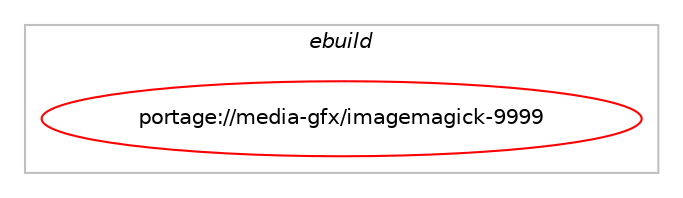 digraph prolog {

# *************
# Graph options
# *************

newrank=true;
concentrate=true;
compound=true;
graph [rankdir=LR,fontname=Helvetica,fontsize=10,ranksep=1.5];#, ranksep=2.5, nodesep=0.2];
edge  [arrowhead=vee];
node  [fontname=Helvetica,fontsize=10];

# **********
# The ebuild
# **********

subgraph cluster_leftcol {
color=gray;
label=<<i>ebuild</i>>;
id [label="portage://media-gfx/imagemagick-9999", color=red, width=4, href="../media-gfx/imagemagick-9999.svg"];
}

# ****************
# The dependencies
# ****************

subgraph cluster_midcol {
color=gray;
label=<<i>dependencies</i>>;
subgraph cluster_compile {
fillcolor="#eeeeee";
style=filled;
label=<<i>compile</i>>;
# *** BEGIN UNKNOWN DEPENDENCY TYPE (TODO) ***
# id -> equal(use_conditional_group(positive,X,portage://media-gfx/imagemagick-9999,[package_dependency(portage://media-gfx/imagemagick-9999,install,no,x11-base,xorg-proto,none,[,,],[],[])]))
# *** END UNKNOWN DEPENDENCY TYPE (TODO) ***

# *** BEGIN UNKNOWN DEPENDENCY TYPE (TODO) ***
# id -> equal(use_conditional_group(positive,X,portage://media-gfx/imagemagick-9999,[package_dependency(portage://media-gfx/imagemagick-9999,install,no,x11-libs,libICE,none,[,,],[],[]),package_dependency(portage://media-gfx/imagemagick-9999,install,no,x11-libs,libSM,none,[,,],[],[]),package_dependency(portage://media-gfx/imagemagick-9999,install,no,x11-libs,libXext,none,[,,],[],[]),package_dependency(portage://media-gfx/imagemagick-9999,install,no,x11-libs,libXt,none,[,,],[],[])]))
# *** END UNKNOWN DEPENDENCY TYPE (TODO) ***

# *** BEGIN UNKNOWN DEPENDENCY TYPE (TODO) ***
# id -> equal(use_conditional_group(positive,bzip2,portage://media-gfx/imagemagick-9999,[package_dependency(portage://media-gfx/imagemagick-9999,install,no,app-arch,bzip2,none,[,,],[],[])]))
# *** END UNKNOWN DEPENDENCY TYPE (TODO) ***

# *** BEGIN UNKNOWN DEPENDENCY TYPE (TODO) ***
# id -> equal(use_conditional_group(positive,corefonts,portage://media-gfx/imagemagick-9999,[package_dependency(portage://media-gfx/imagemagick-9999,install,no,media-fonts,corefonts,none,[,,],[],[])]))
# *** END UNKNOWN DEPENDENCY TYPE (TODO) ***

# *** BEGIN UNKNOWN DEPENDENCY TYPE (TODO) ***
# id -> equal(use_conditional_group(positive,djvu,portage://media-gfx/imagemagick-9999,[package_dependency(portage://media-gfx/imagemagick-9999,install,no,app-text,djvu,none,[,,],[],[])]))
# *** END UNKNOWN DEPENDENCY TYPE (TODO) ***

# *** BEGIN UNKNOWN DEPENDENCY TYPE (TODO) ***
# id -> equal(use_conditional_group(positive,fftw,portage://media-gfx/imagemagick-9999,[package_dependency(portage://media-gfx/imagemagick-9999,install,no,sci-libs,fftw,none,[,,],[slot(3.0)],[])]))
# *** END UNKNOWN DEPENDENCY TYPE (TODO) ***

# *** BEGIN UNKNOWN DEPENDENCY TYPE (TODO) ***
# id -> equal(use_conditional_group(positive,fontconfig,portage://media-gfx/imagemagick-9999,[package_dependency(portage://media-gfx/imagemagick-9999,install,no,media-libs,fontconfig,none,[,,],[],[])]))
# *** END UNKNOWN DEPENDENCY TYPE (TODO) ***

# *** BEGIN UNKNOWN DEPENDENCY TYPE (TODO) ***
# id -> equal(use_conditional_group(positive,fpx,portage://media-gfx/imagemagick-9999,[package_dependency(portage://media-gfx/imagemagick-9999,install,no,media-libs,libfpx,greaterequal,[1.3.0,,-r1,1.3.0-r1],[],[])]))
# *** END UNKNOWN DEPENDENCY TYPE (TODO) ***

# *** BEGIN UNKNOWN DEPENDENCY TYPE (TODO) ***
# id -> equal(use_conditional_group(positive,graphviz,portage://media-gfx/imagemagick-9999,[package_dependency(portage://media-gfx/imagemagick-9999,install,no,media-gfx,graphviz,none,[,,],[],[])]))
# *** END UNKNOWN DEPENDENCY TYPE (TODO) ***

# *** BEGIN UNKNOWN DEPENDENCY TYPE (TODO) ***
# id -> equal(use_conditional_group(positive,heif,portage://media-gfx/imagemagick-9999,[package_dependency(portage://media-gfx/imagemagick-9999,install,no,media-libs,libheif,none,[,,],any_same_slot,[use(enable(x265),none)])]))
# *** END UNKNOWN DEPENDENCY TYPE (TODO) ***

# *** BEGIN UNKNOWN DEPENDENCY TYPE (TODO) ***
# id -> equal(use_conditional_group(positive,jbig,portage://media-gfx/imagemagick-9999,[package_dependency(portage://media-gfx/imagemagick-9999,install,no,media-libs,jbigkit,greaterequal,[2,,,2],any_same_slot,[])]))
# *** END UNKNOWN DEPENDENCY TYPE (TODO) ***

# *** BEGIN UNKNOWN DEPENDENCY TYPE (TODO) ***
# id -> equal(use_conditional_group(positive,jpeg,portage://media-gfx/imagemagick-9999,[package_dependency(portage://media-gfx/imagemagick-9999,install,no,media-libs,libjpeg-turbo,none,[,,],any_same_slot,[])]))
# *** END UNKNOWN DEPENDENCY TYPE (TODO) ***

# *** BEGIN UNKNOWN DEPENDENCY TYPE (TODO) ***
# id -> equal(use_conditional_group(positive,jpeg2k,portage://media-gfx/imagemagick-9999,[package_dependency(portage://media-gfx/imagemagick-9999,install,no,media-libs,openjpeg,greaterequal,[2.1.0,,,2.1.0],[slot(2)],[])]))
# *** END UNKNOWN DEPENDENCY TYPE (TODO) ***

# *** BEGIN UNKNOWN DEPENDENCY TYPE (TODO) ***
# id -> equal(use_conditional_group(positive,jpegxl,portage://media-gfx/imagemagick-9999,[package_dependency(portage://media-gfx/imagemagick-9999,install,no,media-libs,libjxl,greaterequal,[0.6,,,0.6],any_same_slot,[])]))
# *** END UNKNOWN DEPENDENCY TYPE (TODO) ***

# *** BEGIN UNKNOWN DEPENDENCY TYPE (TODO) ***
# id -> equal(use_conditional_group(positive,lcms,portage://media-gfx/imagemagick-9999,[package_dependency(portage://media-gfx/imagemagick-9999,install,no,media-libs,lcms,none,[,,],[slot(2),equal],[])]))
# *** END UNKNOWN DEPENDENCY TYPE (TODO) ***

# *** BEGIN UNKNOWN DEPENDENCY TYPE (TODO) ***
# id -> equal(use_conditional_group(positive,lqr,portage://media-gfx/imagemagick-9999,[package_dependency(portage://media-gfx/imagemagick-9999,install,no,media-libs,liblqr,none,[,,],[],[])]))
# *** END UNKNOWN DEPENDENCY TYPE (TODO) ***

# *** BEGIN UNKNOWN DEPENDENCY TYPE (TODO) ***
# id -> equal(use_conditional_group(positive,lzma,portage://media-gfx/imagemagick-9999,[package_dependency(portage://media-gfx/imagemagick-9999,install,no,app-arch,xz-utils,none,[,,],[],[])]))
# *** END UNKNOWN DEPENDENCY TYPE (TODO) ***

# *** BEGIN UNKNOWN DEPENDENCY TYPE (TODO) ***
# id -> equal(use_conditional_group(positive,opencl,portage://media-gfx/imagemagick-9999,[package_dependency(portage://media-gfx/imagemagick-9999,install,no,virtual,opencl,none,[,,],[],[])]))
# *** END UNKNOWN DEPENDENCY TYPE (TODO) ***

# *** BEGIN UNKNOWN DEPENDENCY TYPE (TODO) ***
# id -> equal(use_conditional_group(positive,openexr,portage://media-gfx/imagemagick-9999,[package_dependency(portage://media-gfx/imagemagick-9999,install,no,media-libs,openexr,none,[,,],[slot(0),equal],[])]))
# *** END UNKNOWN DEPENDENCY TYPE (TODO) ***

# *** BEGIN UNKNOWN DEPENDENCY TYPE (TODO) ***
# id -> equal(use_conditional_group(positive,pango,portage://media-gfx/imagemagick-9999,[package_dependency(portage://media-gfx/imagemagick-9999,install,no,x11-libs,pango,none,[,,],[],[])]))
# *** END UNKNOWN DEPENDENCY TYPE (TODO) ***

# *** BEGIN UNKNOWN DEPENDENCY TYPE (TODO) ***
# id -> equal(use_conditional_group(positive,perl,portage://media-gfx/imagemagick-9999,[package_dependency(portage://media-gfx/imagemagick-9999,install,no,dev-lang,perl,greaterequal,[5.8.8,,,5.8.8],any_same_slot,[])]))
# *** END UNKNOWN DEPENDENCY TYPE (TODO) ***

# *** BEGIN UNKNOWN DEPENDENCY TYPE (TODO) ***
# id -> equal(use_conditional_group(positive,png,portage://media-gfx/imagemagick-9999,[package_dependency(portage://media-gfx/imagemagick-9999,install,no,media-libs,libpng,none,[,,],any_same_slot,[])]))
# *** END UNKNOWN DEPENDENCY TYPE (TODO) ***

# *** BEGIN UNKNOWN DEPENDENCY TYPE (TODO) ***
# id -> equal(use_conditional_group(positive,postscript,portage://media-gfx/imagemagick-9999,[package_dependency(portage://media-gfx/imagemagick-9999,install,no,app-text,ghostscript-gpl,none,[,,],any_same_slot,[])]))
# *** END UNKNOWN DEPENDENCY TYPE (TODO) ***

# *** BEGIN UNKNOWN DEPENDENCY TYPE (TODO) ***
# id -> equal(use_conditional_group(positive,raw,portage://media-gfx/imagemagick-9999,[package_dependency(portage://media-gfx/imagemagick-9999,install,no,media-libs,libraw,none,[,,],any_same_slot,[])]))
# *** END UNKNOWN DEPENDENCY TYPE (TODO) ***

# *** BEGIN UNKNOWN DEPENDENCY TYPE (TODO) ***
# id -> equal(use_conditional_group(positive,svg,portage://media-gfx/imagemagick-9999,[package_dependency(portage://media-gfx/imagemagick-9999,install,no,gnome-base,librsvg,none,[,,],[],[]),package_dependency(portage://media-gfx/imagemagick-9999,install,no,media-gfx,potrace,none,[,,],[],[])]))
# *** END UNKNOWN DEPENDENCY TYPE (TODO) ***

# *** BEGIN UNKNOWN DEPENDENCY TYPE (TODO) ***
# id -> equal(use_conditional_group(positive,tiff,portage://media-gfx/imagemagick-9999,[package_dependency(portage://media-gfx/imagemagick-9999,install,no,media-libs,tiff,none,[,,],any_same_slot,[])]))
# *** END UNKNOWN DEPENDENCY TYPE (TODO) ***

# *** BEGIN UNKNOWN DEPENDENCY TYPE (TODO) ***
# id -> equal(use_conditional_group(positive,truetype,portage://media-gfx/imagemagick-9999,[package_dependency(portage://media-gfx/imagemagick-9999,install,no,media-fonts,urw-fonts,none,[,,],[],[]),package_dependency(portage://media-gfx/imagemagick-9999,install,no,media-libs,freetype,greaterequal,[2,,,2],[],[])]))
# *** END UNKNOWN DEPENDENCY TYPE (TODO) ***

# *** BEGIN UNKNOWN DEPENDENCY TYPE (TODO) ***
# id -> equal(use_conditional_group(positive,webp,portage://media-gfx/imagemagick-9999,[package_dependency(portage://media-gfx/imagemagick-9999,install,no,media-libs,libwebp,none,[,,],any_same_slot,[])]))
# *** END UNKNOWN DEPENDENCY TYPE (TODO) ***

# *** BEGIN UNKNOWN DEPENDENCY TYPE (TODO) ***
# id -> equal(use_conditional_group(positive,wmf,portage://media-gfx/imagemagick-9999,[package_dependency(portage://media-gfx/imagemagick-9999,install,no,media-libs,libwmf,none,[,,],[],[])]))
# *** END UNKNOWN DEPENDENCY TYPE (TODO) ***

# *** BEGIN UNKNOWN DEPENDENCY TYPE (TODO) ***
# id -> equal(use_conditional_group(positive,xml,portage://media-gfx/imagemagick-9999,[package_dependency(portage://media-gfx/imagemagick-9999,install,no,dev-libs,libxml2,none,[,,],[],[])]))
# *** END UNKNOWN DEPENDENCY TYPE (TODO) ***

# *** BEGIN UNKNOWN DEPENDENCY TYPE (TODO) ***
# id -> equal(use_conditional_group(positive,zip,portage://media-gfx/imagemagick-9999,[package_dependency(portage://media-gfx/imagemagick-9999,install,no,dev-libs,libzip,none,[,,],any_same_slot,[])]))
# *** END UNKNOWN DEPENDENCY TYPE (TODO) ***

# *** BEGIN UNKNOWN DEPENDENCY TYPE (TODO) ***
# id -> equal(use_conditional_group(positive,zlib,portage://media-gfx/imagemagick-9999,[package_dependency(portage://media-gfx/imagemagick-9999,install,no,sys-libs,zlib,none,[,,],any_same_slot,[])]))
# *** END UNKNOWN DEPENDENCY TYPE (TODO) ***

# *** BEGIN UNKNOWN DEPENDENCY TYPE (TODO) ***
# id -> equal(package_dependency(portage://media-gfx/imagemagick-9999,install,no,dev-libs,libltdl,none,[,,],[],[]))
# *** END UNKNOWN DEPENDENCY TYPE (TODO) ***

# *** BEGIN UNKNOWN DEPENDENCY TYPE (TODO) ***
# id -> equal(package_dependency(portage://media-gfx/imagemagick-9999,install,weak,media-gfx,graphicsmagick,none,[,,],[],[use(enable(imagemagick),none)]))
# *** END UNKNOWN DEPENDENCY TYPE (TODO) ***

}
subgraph cluster_compileandrun {
fillcolor="#eeeeee";
style=filled;
label=<<i>compile and run</i>>;
}
subgraph cluster_run {
fillcolor="#eeeeee";
style=filled;
label=<<i>run</i>>;
# *** BEGIN UNKNOWN DEPENDENCY TYPE (TODO) ***
# id -> equal(use_conditional_group(positive,X,portage://media-gfx/imagemagick-9999,[package_dependency(portage://media-gfx/imagemagick-9999,run,no,x11-libs,libICE,none,[,,],[],[]),package_dependency(portage://media-gfx/imagemagick-9999,run,no,x11-libs,libSM,none,[,,],[],[]),package_dependency(portage://media-gfx/imagemagick-9999,run,no,x11-libs,libXext,none,[,,],[],[]),package_dependency(portage://media-gfx/imagemagick-9999,run,no,x11-libs,libXt,none,[,,],[],[])]))
# *** END UNKNOWN DEPENDENCY TYPE (TODO) ***

# *** BEGIN UNKNOWN DEPENDENCY TYPE (TODO) ***
# id -> equal(use_conditional_group(positive,bzip2,portage://media-gfx/imagemagick-9999,[package_dependency(portage://media-gfx/imagemagick-9999,run,no,app-arch,bzip2,none,[,,],[],[])]))
# *** END UNKNOWN DEPENDENCY TYPE (TODO) ***

# *** BEGIN UNKNOWN DEPENDENCY TYPE (TODO) ***
# id -> equal(use_conditional_group(positive,corefonts,portage://media-gfx/imagemagick-9999,[package_dependency(portage://media-gfx/imagemagick-9999,run,no,media-fonts,corefonts,none,[,,],[],[])]))
# *** END UNKNOWN DEPENDENCY TYPE (TODO) ***

# *** BEGIN UNKNOWN DEPENDENCY TYPE (TODO) ***
# id -> equal(use_conditional_group(positive,djvu,portage://media-gfx/imagemagick-9999,[package_dependency(portage://media-gfx/imagemagick-9999,run,no,app-text,djvu,none,[,,],[],[])]))
# *** END UNKNOWN DEPENDENCY TYPE (TODO) ***

# *** BEGIN UNKNOWN DEPENDENCY TYPE (TODO) ***
# id -> equal(use_conditional_group(positive,fftw,portage://media-gfx/imagemagick-9999,[package_dependency(portage://media-gfx/imagemagick-9999,run,no,sci-libs,fftw,none,[,,],[slot(3.0)],[])]))
# *** END UNKNOWN DEPENDENCY TYPE (TODO) ***

# *** BEGIN UNKNOWN DEPENDENCY TYPE (TODO) ***
# id -> equal(use_conditional_group(positive,fontconfig,portage://media-gfx/imagemagick-9999,[package_dependency(portage://media-gfx/imagemagick-9999,run,no,media-libs,fontconfig,none,[,,],[],[])]))
# *** END UNKNOWN DEPENDENCY TYPE (TODO) ***

# *** BEGIN UNKNOWN DEPENDENCY TYPE (TODO) ***
# id -> equal(use_conditional_group(positive,fpx,portage://media-gfx/imagemagick-9999,[package_dependency(portage://media-gfx/imagemagick-9999,run,no,media-libs,libfpx,greaterequal,[1.3.0,,-r1,1.3.0-r1],[],[])]))
# *** END UNKNOWN DEPENDENCY TYPE (TODO) ***

# *** BEGIN UNKNOWN DEPENDENCY TYPE (TODO) ***
# id -> equal(use_conditional_group(positive,graphviz,portage://media-gfx/imagemagick-9999,[package_dependency(portage://media-gfx/imagemagick-9999,run,no,media-gfx,graphviz,none,[,,],[],[])]))
# *** END UNKNOWN DEPENDENCY TYPE (TODO) ***

# *** BEGIN UNKNOWN DEPENDENCY TYPE (TODO) ***
# id -> equal(use_conditional_group(positive,heif,portage://media-gfx/imagemagick-9999,[package_dependency(portage://media-gfx/imagemagick-9999,run,no,media-libs,libheif,none,[,,],any_same_slot,[use(enable(x265),none)])]))
# *** END UNKNOWN DEPENDENCY TYPE (TODO) ***

# *** BEGIN UNKNOWN DEPENDENCY TYPE (TODO) ***
# id -> equal(use_conditional_group(positive,jbig,portage://media-gfx/imagemagick-9999,[package_dependency(portage://media-gfx/imagemagick-9999,run,no,media-libs,jbigkit,greaterequal,[2,,,2],any_same_slot,[])]))
# *** END UNKNOWN DEPENDENCY TYPE (TODO) ***

# *** BEGIN UNKNOWN DEPENDENCY TYPE (TODO) ***
# id -> equal(use_conditional_group(positive,jpeg,portage://media-gfx/imagemagick-9999,[package_dependency(portage://media-gfx/imagemagick-9999,run,no,media-libs,libjpeg-turbo,none,[,,],any_same_slot,[])]))
# *** END UNKNOWN DEPENDENCY TYPE (TODO) ***

# *** BEGIN UNKNOWN DEPENDENCY TYPE (TODO) ***
# id -> equal(use_conditional_group(positive,jpeg2k,portage://media-gfx/imagemagick-9999,[package_dependency(portage://media-gfx/imagemagick-9999,run,no,media-libs,openjpeg,greaterequal,[2.1.0,,,2.1.0],[slot(2)],[])]))
# *** END UNKNOWN DEPENDENCY TYPE (TODO) ***

# *** BEGIN UNKNOWN DEPENDENCY TYPE (TODO) ***
# id -> equal(use_conditional_group(positive,jpegxl,portage://media-gfx/imagemagick-9999,[package_dependency(portage://media-gfx/imagemagick-9999,run,no,media-libs,libjxl,greaterequal,[0.6,,,0.6],any_same_slot,[])]))
# *** END UNKNOWN DEPENDENCY TYPE (TODO) ***

# *** BEGIN UNKNOWN DEPENDENCY TYPE (TODO) ***
# id -> equal(use_conditional_group(positive,lcms,portage://media-gfx/imagemagick-9999,[package_dependency(portage://media-gfx/imagemagick-9999,run,no,media-libs,lcms,none,[,,],[slot(2),equal],[])]))
# *** END UNKNOWN DEPENDENCY TYPE (TODO) ***

# *** BEGIN UNKNOWN DEPENDENCY TYPE (TODO) ***
# id -> equal(use_conditional_group(positive,lqr,portage://media-gfx/imagemagick-9999,[package_dependency(portage://media-gfx/imagemagick-9999,run,no,media-libs,liblqr,none,[,,],[],[])]))
# *** END UNKNOWN DEPENDENCY TYPE (TODO) ***

# *** BEGIN UNKNOWN DEPENDENCY TYPE (TODO) ***
# id -> equal(use_conditional_group(positive,lzma,portage://media-gfx/imagemagick-9999,[package_dependency(portage://media-gfx/imagemagick-9999,run,no,app-arch,xz-utils,none,[,,],[],[])]))
# *** END UNKNOWN DEPENDENCY TYPE (TODO) ***

# *** BEGIN UNKNOWN DEPENDENCY TYPE (TODO) ***
# id -> equal(use_conditional_group(positive,opencl,portage://media-gfx/imagemagick-9999,[package_dependency(portage://media-gfx/imagemagick-9999,run,no,virtual,opencl,none,[,,],[],[])]))
# *** END UNKNOWN DEPENDENCY TYPE (TODO) ***

# *** BEGIN UNKNOWN DEPENDENCY TYPE (TODO) ***
# id -> equal(use_conditional_group(positive,openexr,portage://media-gfx/imagemagick-9999,[package_dependency(portage://media-gfx/imagemagick-9999,run,no,media-libs,openexr,none,[,,],[slot(0),equal],[])]))
# *** END UNKNOWN DEPENDENCY TYPE (TODO) ***

# *** BEGIN UNKNOWN DEPENDENCY TYPE (TODO) ***
# id -> equal(use_conditional_group(positive,pango,portage://media-gfx/imagemagick-9999,[package_dependency(portage://media-gfx/imagemagick-9999,run,no,x11-libs,pango,none,[,,],[],[])]))
# *** END UNKNOWN DEPENDENCY TYPE (TODO) ***

# *** BEGIN UNKNOWN DEPENDENCY TYPE (TODO) ***
# id -> equal(use_conditional_group(positive,perl,portage://media-gfx/imagemagick-9999,[package_dependency(portage://media-gfx/imagemagick-9999,run,no,dev-lang,perl,greaterequal,[5.8.8,,,5.8.8],any_same_slot,[])]))
# *** END UNKNOWN DEPENDENCY TYPE (TODO) ***

# *** BEGIN UNKNOWN DEPENDENCY TYPE (TODO) ***
# id -> equal(use_conditional_group(positive,png,portage://media-gfx/imagemagick-9999,[package_dependency(portage://media-gfx/imagemagick-9999,run,no,media-libs,libpng,none,[,,],any_same_slot,[])]))
# *** END UNKNOWN DEPENDENCY TYPE (TODO) ***

# *** BEGIN UNKNOWN DEPENDENCY TYPE (TODO) ***
# id -> equal(use_conditional_group(positive,postscript,portage://media-gfx/imagemagick-9999,[package_dependency(portage://media-gfx/imagemagick-9999,run,no,app-text,ghostscript-gpl,none,[,,],any_same_slot,[])]))
# *** END UNKNOWN DEPENDENCY TYPE (TODO) ***

# *** BEGIN UNKNOWN DEPENDENCY TYPE (TODO) ***
# id -> equal(use_conditional_group(positive,raw,portage://media-gfx/imagemagick-9999,[package_dependency(portage://media-gfx/imagemagick-9999,run,no,media-libs,libraw,none,[,,],any_same_slot,[])]))
# *** END UNKNOWN DEPENDENCY TYPE (TODO) ***

# *** BEGIN UNKNOWN DEPENDENCY TYPE (TODO) ***
# id -> equal(use_conditional_group(positive,svg,portage://media-gfx/imagemagick-9999,[package_dependency(portage://media-gfx/imagemagick-9999,run,no,gnome-base,librsvg,none,[,,],[],[]),package_dependency(portage://media-gfx/imagemagick-9999,run,no,media-gfx,potrace,none,[,,],[],[])]))
# *** END UNKNOWN DEPENDENCY TYPE (TODO) ***

# *** BEGIN UNKNOWN DEPENDENCY TYPE (TODO) ***
# id -> equal(use_conditional_group(positive,tiff,portage://media-gfx/imagemagick-9999,[package_dependency(portage://media-gfx/imagemagick-9999,run,no,media-libs,tiff,none,[,,],any_same_slot,[])]))
# *** END UNKNOWN DEPENDENCY TYPE (TODO) ***

# *** BEGIN UNKNOWN DEPENDENCY TYPE (TODO) ***
# id -> equal(use_conditional_group(positive,truetype,portage://media-gfx/imagemagick-9999,[package_dependency(portage://media-gfx/imagemagick-9999,run,no,media-fonts,urw-fonts,none,[,,],[],[]),package_dependency(portage://media-gfx/imagemagick-9999,run,no,media-libs,freetype,greaterequal,[2,,,2],[],[])]))
# *** END UNKNOWN DEPENDENCY TYPE (TODO) ***

# *** BEGIN UNKNOWN DEPENDENCY TYPE (TODO) ***
# id -> equal(use_conditional_group(positive,webp,portage://media-gfx/imagemagick-9999,[package_dependency(portage://media-gfx/imagemagick-9999,run,no,media-libs,libwebp,none,[,,],any_same_slot,[])]))
# *** END UNKNOWN DEPENDENCY TYPE (TODO) ***

# *** BEGIN UNKNOWN DEPENDENCY TYPE (TODO) ***
# id -> equal(use_conditional_group(positive,wmf,portage://media-gfx/imagemagick-9999,[package_dependency(portage://media-gfx/imagemagick-9999,run,no,media-libs,libwmf,none,[,,],[],[])]))
# *** END UNKNOWN DEPENDENCY TYPE (TODO) ***

# *** BEGIN UNKNOWN DEPENDENCY TYPE (TODO) ***
# id -> equal(use_conditional_group(positive,xml,portage://media-gfx/imagemagick-9999,[package_dependency(portage://media-gfx/imagemagick-9999,run,no,dev-libs,libxml2,none,[,,],[],[])]))
# *** END UNKNOWN DEPENDENCY TYPE (TODO) ***

# *** BEGIN UNKNOWN DEPENDENCY TYPE (TODO) ***
# id -> equal(use_conditional_group(positive,zip,portage://media-gfx/imagemagick-9999,[package_dependency(portage://media-gfx/imagemagick-9999,run,no,dev-libs,libzip,none,[,,],any_same_slot,[])]))
# *** END UNKNOWN DEPENDENCY TYPE (TODO) ***

# *** BEGIN UNKNOWN DEPENDENCY TYPE (TODO) ***
# id -> equal(use_conditional_group(positive,zlib,portage://media-gfx/imagemagick-9999,[package_dependency(portage://media-gfx/imagemagick-9999,run,no,sys-libs,zlib,none,[,,],any_same_slot,[])]))
# *** END UNKNOWN DEPENDENCY TYPE (TODO) ***

# *** BEGIN UNKNOWN DEPENDENCY TYPE (TODO) ***
# id -> equal(package_dependency(portage://media-gfx/imagemagick-9999,run,no,dev-libs,libltdl,none,[,,],[],[]))
# *** END UNKNOWN DEPENDENCY TYPE (TODO) ***

# *** BEGIN UNKNOWN DEPENDENCY TYPE (TODO) ***
# id -> equal(package_dependency(portage://media-gfx/imagemagick-9999,run,weak,media-gfx,graphicsmagick,none,[,,],[],[use(enable(imagemagick),none)]))
# *** END UNKNOWN DEPENDENCY TYPE (TODO) ***

}
}

# **************
# The candidates
# **************

subgraph cluster_choices {
rank=same;
color=gray;
label=<<i>candidates</i>>;

}

}

